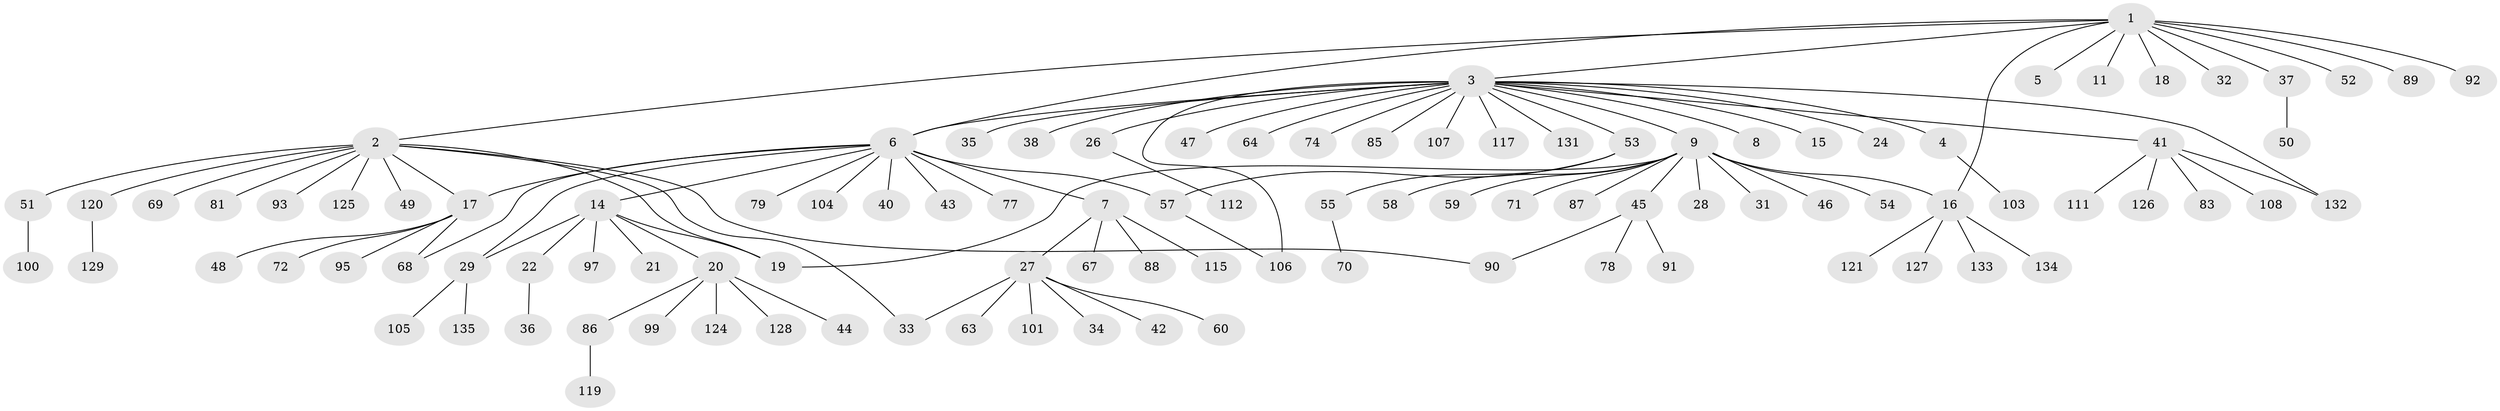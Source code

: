 // original degree distribution, {13: 0.007407407407407408, 11: 0.007407407407407408, 17: 0.007407407407407408, 3: 0.06666666666666667, 1: 0.6296296296296297, 15: 0.007407407407407408, 8: 0.014814814814814815, 7: 0.02962962962962963, 4: 0.037037037037037035, 6: 0.007407407407407408, 2: 0.17037037037037037, 5: 0.014814814814814815}
// Generated by graph-tools (version 1.1) at 2025/41/03/06/25 10:41:50]
// undirected, 104 vertices, 115 edges
graph export_dot {
graph [start="1"]
  node [color=gray90,style=filled];
  1 [super="+39"];
  2 [super="+56"];
  3 [super="+10"];
  4 [super="+23"];
  5;
  6 [super="+122"];
  7 [super="+12"];
  8;
  9 [super="+13"];
  11;
  14 [super="+84"];
  15;
  16 [super="+25"];
  17 [super="+118"];
  18;
  19 [super="+102"];
  20 [super="+130"];
  21;
  22;
  24;
  26 [super="+66"];
  27 [super="+30"];
  28 [super="+110"];
  29;
  31;
  32;
  33;
  34 [super="+75"];
  35 [super="+113"];
  36;
  37 [super="+114"];
  38 [super="+109"];
  40;
  41 [super="+61"];
  42;
  43;
  44 [super="+80"];
  45 [super="+96"];
  46 [super="+73"];
  47;
  48;
  49;
  50;
  51;
  52;
  53 [super="+82"];
  54;
  55 [super="+65"];
  57 [super="+62"];
  58;
  59;
  60;
  63 [super="+76"];
  64 [super="+98"];
  67;
  68;
  69;
  70;
  71;
  72;
  74;
  77;
  78;
  79;
  81;
  83;
  85 [super="+116"];
  86;
  87;
  88;
  89;
  90;
  91;
  92 [super="+123"];
  93 [super="+94"];
  95;
  97;
  99;
  100;
  101;
  103;
  104;
  105;
  106;
  107;
  108;
  111;
  112;
  115;
  117;
  119;
  120;
  121;
  124;
  125;
  126;
  127;
  128;
  129;
  131;
  132;
  133;
  134;
  135;
  1 -- 2;
  1 -- 3;
  1 -- 5;
  1 -- 6;
  1 -- 11;
  1 -- 16;
  1 -- 18;
  1 -- 32;
  1 -- 37;
  1 -- 52;
  1 -- 89;
  1 -- 92;
  2 -- 17;
  2 -- 19;
  2 -- 33;
  2 -- 49;
  2 -- 51;
  2 -- 81;
  2 -- 90;
  2 -- 120;
  2 -- 125;
  2 -- 69;
  2 -- 93;
  3 -- 4;
  3 -- 6 [weight=2];
  3 -- 8;
  3 -- 9;
  3 -- 15;
  3 -- 24;
  3 -- 26;
  3 -- 35;
  3 -- 41;
  3 -- 47;
  3 -- 53;
  3 -- 64;
  3 -- 85;
  3 -- 107;
  3 -- 131;
  3 -- 132;
  3 -- 117;
  3 -- 38;
  3 -- 106;
  3 -- 74;
  4 -- 103;
  6 -- 7;
  6 -- 14;
  6 -- 17;
  6 -- 29;
  6 -- 40;
  6 -- 43;
  6 -- 57;
  6 -- 68;
  6 -- 77;
  6 -- 79;
  6 -- 104;
  7 -- 88;
  7 -- 27;
  7 -- 67;
  7 -- 115;
  9 -- 28;
  9 -- 31;
  9 -- 58;
  9 -- 71;
  9 -- 87;
  9 -- 19;
  9 -- 16;
  9 -- 54;
  9 -- 59;
  9 -- 45;
  9 -- 46;
  14 -- 19;
  14 -- 20;
  14 -- 21;
  14 -- 22;
  14 -- 29;
  14 -- 97;
  16 -- 127;
  16 -- 133;
  16 -- 134;
  16 -- 121;
  17 -- 48;
  17 -- 68;
  17 -- 72;
  17 -- 95;
  20 -- 44;
  20 -- 86;
  20 -- 99;
  20 -- 124;
  20 -- 128;
  22 -- 36;
  26 -- 112;
  27 -- 33;
  27 -- 34;
  27 -- 60;
  27 -- 63;
  27 -- 101;
  27 -- 42;
  29 -- 105;
  29 -- 135;
  37 -- 50;
  41 -- 83;
  41 -- 126;
  41 -- 132;
  41 -- 108;
  41 -- 111;
  45 -- 78;
  45 -- 91;
  45 -- 90;
  51 -- 100;
  53 -- 55;
  53 -- 57;
  55 -- 70;
  57 -- 106;
  86 -- 119;
  120 -- 129;
}
